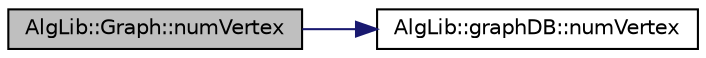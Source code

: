 digraph "AlgLib::Graph::numVertex"
{
  edge [fontname="Helvetica",fontsize="10",labelfontname="Helvetica",labelfontsize="10"];
  node [fontname="Helvetica",fontsize="10",shape=record];
  rankdir="LR";
  Node1 [label="AlgLib::Graph::numVertex",height=0.2,width=0.4,color="black", fillcolor="grey75", style="filled", fontcolor="black"];
  Node1 -> Node2 [color="midnightblue",fontsize="10",style="solid",fontname="Helvetica"];
  Node2 [label="AlgLib::graphDB::numVertex",height=0.2,width=0.4,color="black", fillcolor="white", style="filled",URL="$class_alg_lib_1_1graph_d_b.html#a8d64de3b748352ed05aa0272c3a51195"];
}

